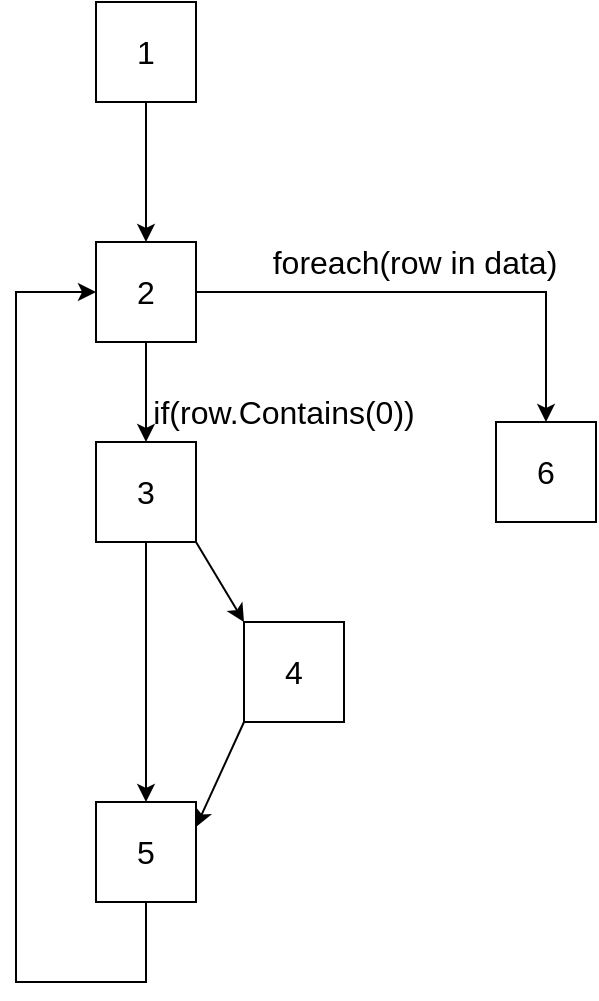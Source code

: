 <mxfile version="24.1.0" type="device">
  <diagram name="Страница — 1" id="UWfyRM_YdZCliiRg0DLR">
    <mxGraphModel dx="1400" dy="892" grid="1" gridSize="10" guides="1" tooltips="1" connect="1" arrows="1" fold="1" page="1" pageScale="1" pageWidth="827" pageHeight="1169" math="0" shadow="0">
      <root>
        <mxCell id="0" />
        <mxCell id="1" parent="0" />
        <mxCell id="swlXNyNsypidrhFL-dcp-16" style="edgeStyle=orthogonalEdgeStyle;rounded=0;orthogonalLoop=1;jettySize=auto;html=1;entryX=0.5;entryY=0;entryDx=0;entryDy=0;" edge="1" parent="1" source="swlXNyNsypidrhFL-dcp-3" target="swlXNyNsypidrhFL-dcp-4">
          <mxGeometry relative="1" as="geometry" />
        </mxCell>
        <mxCell id="swlXNyNsypidrhFL-dcp-3" value="&lt;font style=&quot;font-size: 16px;&quot;&gt;1&lt;/font&gt;" style="whiteSpace=wrap;html=1;aspect=fixed;" vertex="1" parent="1">
          <mxGeometry x="290" y="50" width="50" height="50" as="geometry" />
        </mxCell>
        <mxCell id="swlXNyNsypidrhFL-dcp-6" value="&lt;font style=&quot;font-size: 16px;&quot;&gt;foreach(row in data)&lt;/font&gt;" style="edgeStyle=orthogonalEdgeStyle;rounded=0;orthogonalLoop=1;jettySize=auto;html=1;entryX=0.5;entryY=0;entryDx=0;entryDy=0;" edge="1" parent="1" source="swlXNyNsypidrhFL-dcp-4" target="swlXNyNsypidrhFL-dcp-5">
          <mxGeometry x="-0.083" y="15" relative="1" as="geometry">
            <mxPoint x="-1" as="offset" />
          </mxGeometry>
        </mxCell>
        <mxCell id="swlXNyNsypidrhFL-dcp-8" style="edgeStyle=orthogonalEdgeStyle;rounded=0;orthogonalLoop=1;jettySize=auto;html=1;" edge="1" parent="1" source="swlXNyNsypidrhFL-dcp-4" target="swlXNyNsypidrhFL-dcp-7">
          <mxGeometry relative="1" as="geometry" />
        </mxCell>
        <mxCell id="swlXNyNsypidrhFL-dcp-4" value="&lt;font style=&quot;font-size: 16px;&quot;&gt;2&lt;/font&gt;" style="whiteSpace=wrap;html=1;aspect=fixed;" vertex="1" parent="1">
          <mxGeometry x="290" y="170" width="50" height="50" as="geometry" />
        </mxCell>
        <mxCell id="swlXNyNsypidrhFL-dcp-5" value="&lt;font style=&quot;font-size: 16px;&quot;&gt;6&lt;/font&gt;" style="whiteSpace=wrap;html=1;aspect=fixed;" vertex="1" parent="1">
          <mxGeometry x="490" y="260" width="50" height="50" as="geometry" />
        </mxCell>
        <mxCell id="swlXNyNsypidrhFL-dcp-13" style="rounded=0;orthogonalLoop=1;jettySize=auto;html=1;exitX=1;exitY=1;exitDx=0;exitDy=0;entryX=0;entryY=0;entryDx=0;entryDy=0;" edge="1" parent="1" source="swlXNyNsypidrhFL-dcp-7" target="swlXNyNsypidrhFL-dcp-10">
          <mxGeometry relative="1" as="geometry" />
        </mxCell>
        <mxCell id="swlXNyNsypidrhFL-dcp-14" style="edgeStyle=orthogonalEdgeStyle;rounded=0;orthogonalLoop=1;jettySize=auto;html=1;exitX=0.5;exitY=1;exitDx=0;exitDy=0;entryX=0.5;entryY=0;entryDx=0;entryDy=0;" edge="1" parent="1" source="swlXNyNsypidrhFL-dcp-7" target="swlXNyNsypidrhFL-dcp-11">
          <mxGeometry relative="1" as="geometry" />
        </mxCell>
        <mxCell id="swlXNyNsypidrhFL-dcp-7" value="&lt;font style=&quot;font-size: 16px;&quot;&gt;3&lt;/font&gt;" style="whiteSpace=wrap;html=1;aspect=fixed;" vertex="1" parent="1">
          <mxGeometry x="290" y="270" width="50" height="50" as="geometry" />
        </mxCell>
        <mxCell id="swlXNyNsypidrhFL-dcp-15" style="rounded=0;orthogonalLoop=1;jettySize=auto;html=1;exitX=0;exitY=1;exitDx=0;exitDy=0;entryX=1;entryY=0.25;entryDx=0;entryDy=0;" edge="1" parent="1" source="swlXNyNsypidrhFL-dcp-10" target="swlXNyNsypidrhFL-dcp-11">
          <mxGeometry relative="1" as="geometry" />
        </mxCell>
        <mxCell id="swlXNyNsypidrhFL-dcp-10" value="&lt;font style=&quot;font-size: 16px;&quot;&gt;4&lt;/font&gt;" style="whiteSpace=wrap;html=1;aspect=fixed;" vertex="1" parent="1">
          <mxGeometry x="364" y="360" width="50" height="50" as="geometry" />
        </mxCell>
        <mxCell id="swlXNyNsypidrhFL-dcp-17" style="edgeStyle=orthogonalEdgeStyle;rounded=0;orthogonalLoop=1;jettySize=auto;html=1;entryX=0;entryY=0.5;entryDx=0;entryDy=0;" edge="1" parent="1" source="swlXNyNsypidrhFL-dcp-11" target="swlXNyNsypidrhFL-dcp-4">
          <mxGeometry relative="1" as="geometry">
            <Array as="points">
              <mxPoint x="315" y="540" />
              <mxPoint x="250" y="540" />
              <mxPoint x="250" y="195" />
            </Array>
          </mxGeometry>
        </mxCell>
        <mxCell id="swlXNyNsypidrhFL-dcp-11" value="&lt;font style=&quot;font-size: 16px;&quot;&gt;5&lt;/font&gt;" style="whiteSpace=wrap;html=1;aspect=fixed;" vertex="1" parent="1">
          <mxGeometry x="290" y="450" width="50" height="50" as="geometry" />
        </mxCell>
        <mxCell id="swlXNyNsypidrhFL-dcp-12" value="if(row.Contains(0))" style="text;html=1;align=center;verticalAlign=middle;whiteSpace=wrap;rounded=0;fontSize=16;" vertex="1" parent="1">
          <mxGeometry x="354" y="240" width="60" height="30" as="geometry" />
        </mxCell>
      </root>
    </mxGraphModel>
  </diagram>
</mxfile>
